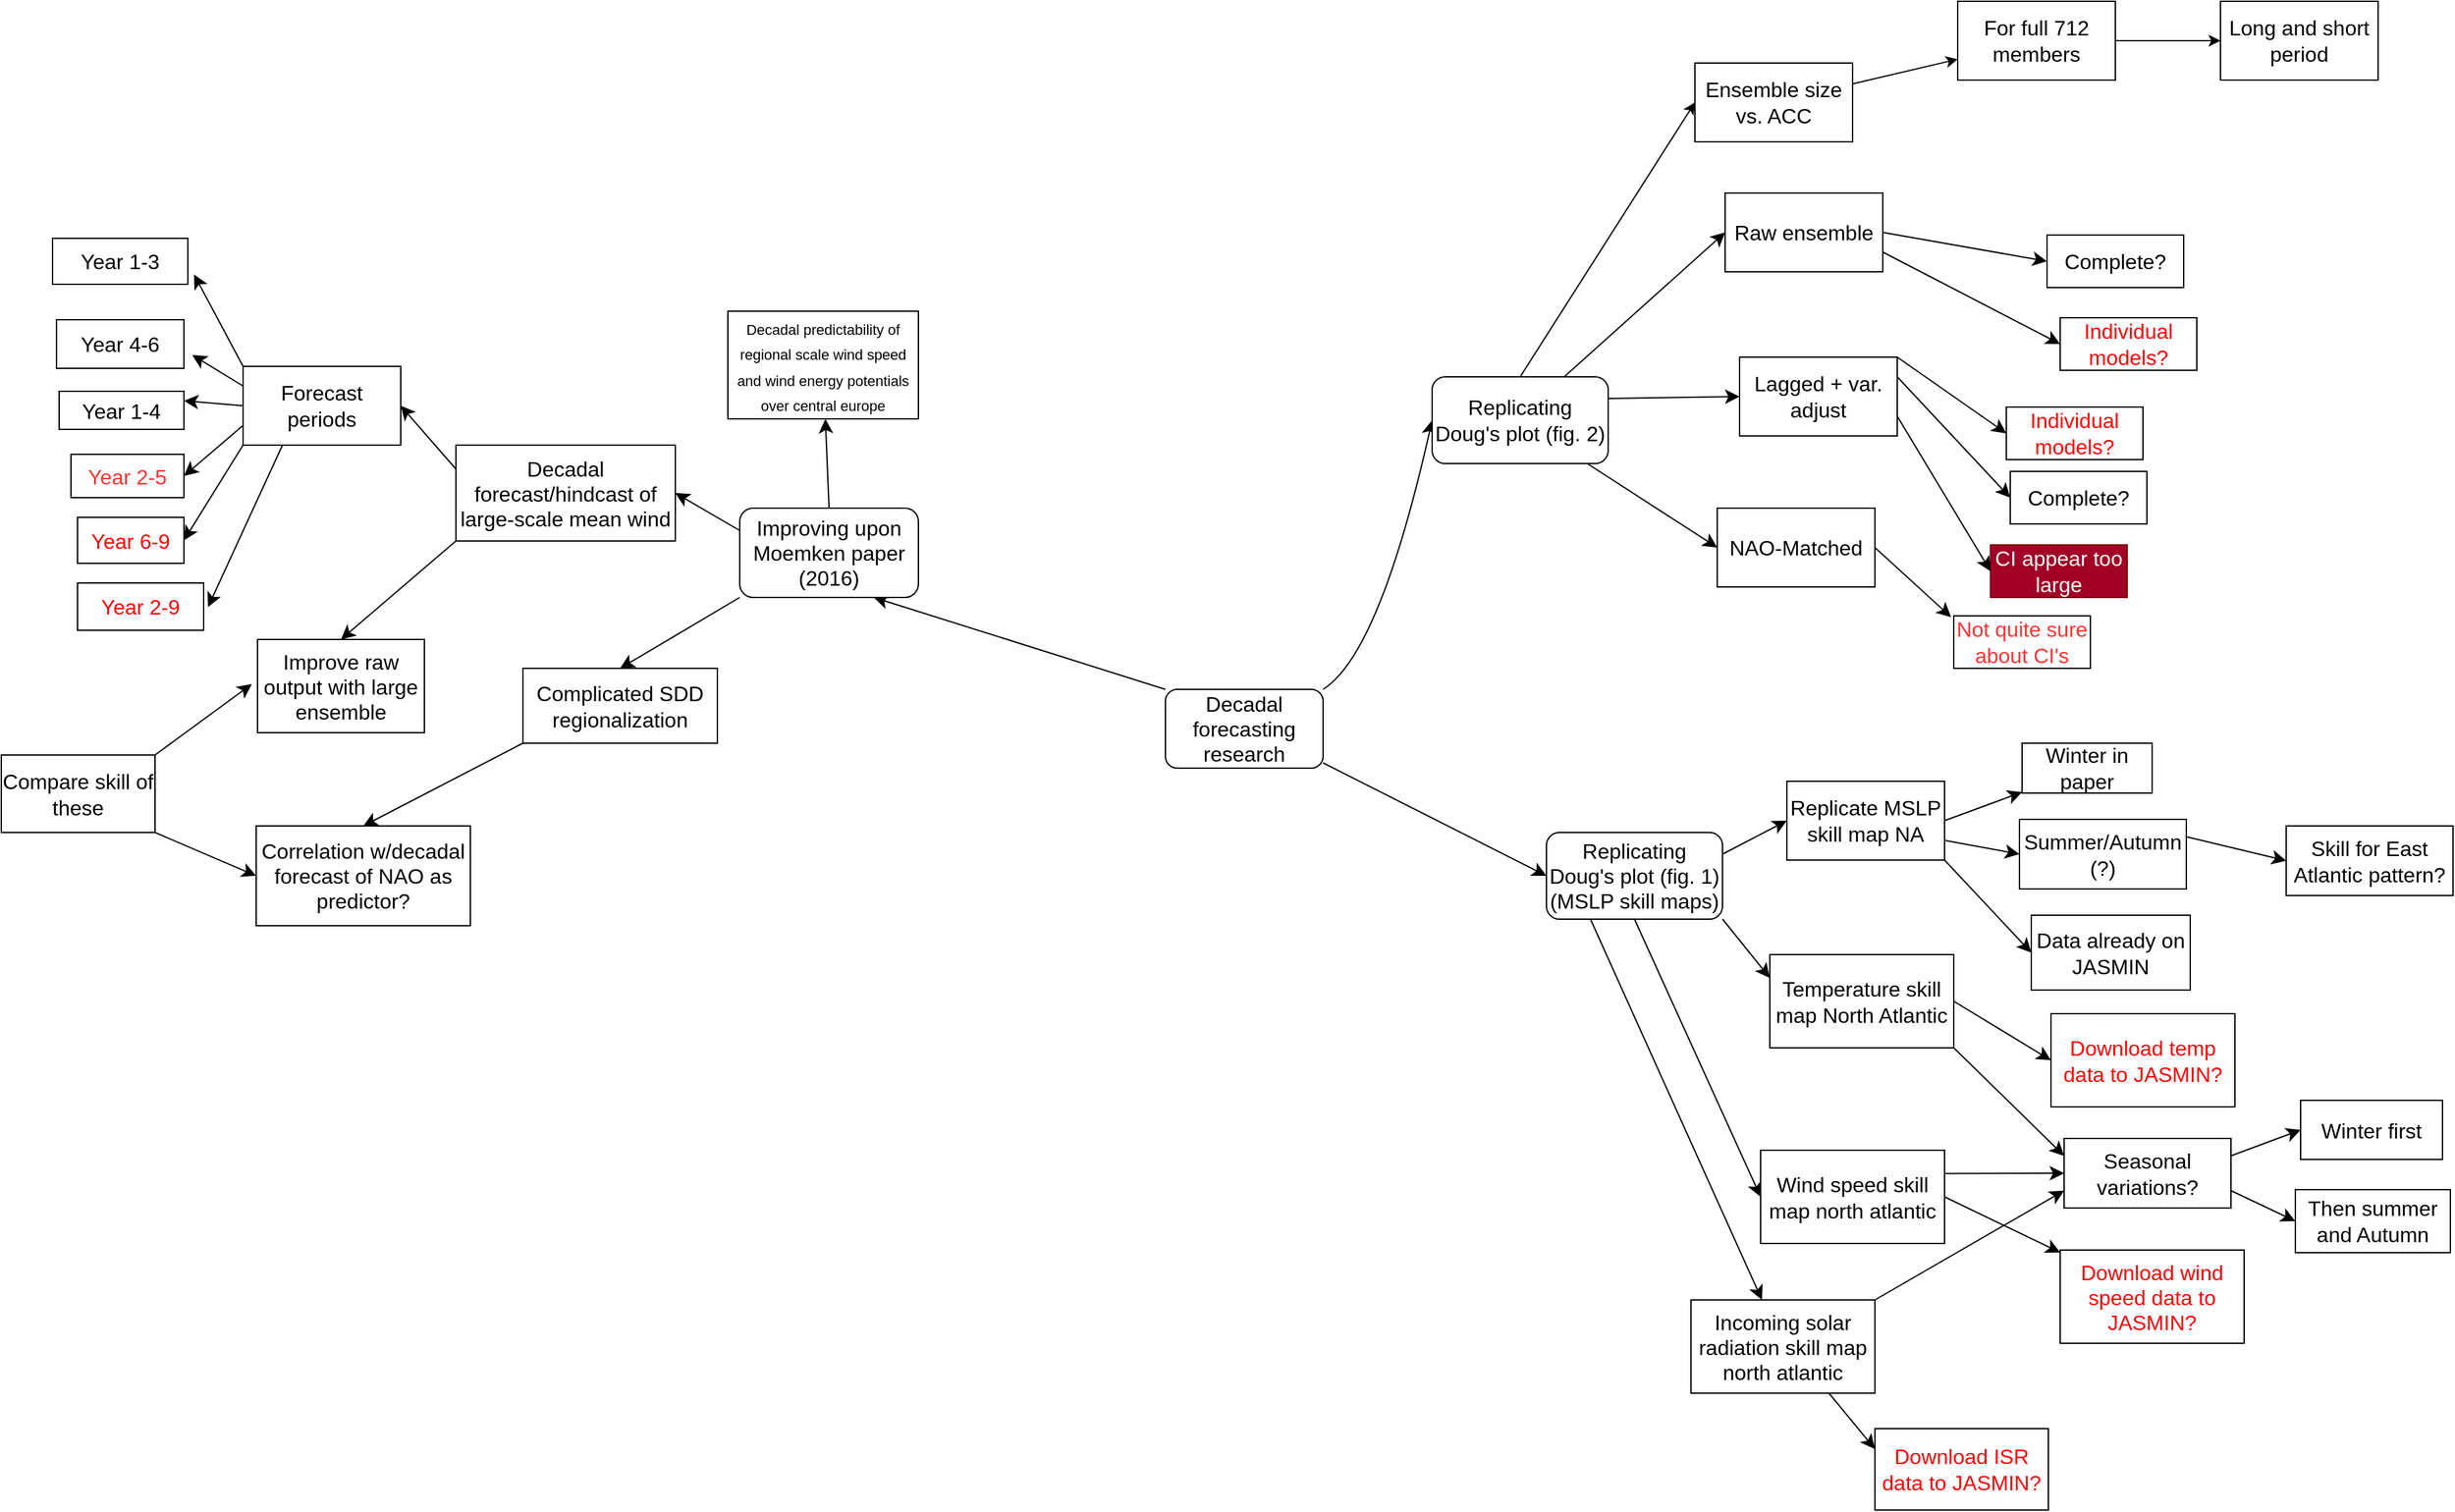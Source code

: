 <mxfile>
    <diagram name="Page-1" id="C7xBqoRl-2ZH1QGe7lWn">
        <mxGraphModel dx="1522" dy="1136" grid="0" gridSize="10" guides="1" tooltips="1" connect="1" arrows="1" fold="1" page="0" pageScale="1" pageWidth="827" pageHeight="1169" math="0" shadow="0">
            <root>
                <mxCell id="0"/>
                <mxCell id="1" parent="0"/>
                <mxCell id="MYsyzhye_xoifdE90jc8-39" style="edgeStyle=none;curved=1;rounded=0;orthogonalLoop=1;jettySize=auto;html=1;exitX=0;exitY=0;exitDx=0;exitDy=0;entryX=0.75;entryY=1;entryDx=0;entryDy=0;fontSize=12;startSize=8;endSize=8;" parent="1" source="MYsyzhye_xoifdE90jc8-1" target="MYsyzhye_xoifdE90jc8-38" edge="1">
                    <mxGeometry relative="1" as="geometry"/>
                </mxCell>
                <mxCell id="MYsyzhye_xoifdE90jc8-1" value="&lt;div&gt;Decadal forecasting research&lt;/div&gt;" style="rounded=1;whiteSpace=wrap;html=1;fontSize=16;" parent="1" vertex="1">
                    <mxGeometry x="131" y="168" width="120" height="60" as="geometry"/>
                </mxCell>
                <mxCell id="MYsyzhye_xoifdE90jc8-2" value="" style="endArrow=classic;html=1;rounded=0;fontSize=12;startSize=8;endSize=8;curved=1;exitX=1;exitY=0;exitDx=0;exitDy=0;entryX=0;entryY=0.5;entryDx=0;entryDy=0;" parent="1" source="MYsyzhye_xoifdE90jc8-1" target="MYsyzhye_xoifdE90jc8-3" edge="1">
                    <mxGeometry width="50" height="50" relative="1" as="geometry">
                        <mxPoint x="242" y="228" as="sourcePoint"/>
                        <mxPoint x="412" y="52" as="targetPoint"/>
                        <Array as="points">
                            <mxPoint x="294" y="141"/>
                        </Array>
                    </mxGeometry>
                </mxCell>
                <mxCell id="4" style="edgeStyle=none;html=1;exitX=0.5;exitY=0;exitDx=0;exitDy=0;entryX=0;entryY=0.5;entryDx=0;entryDy=0;fontSize=16;" parent="1" source="MYsyzhye_xoifdE90jc8-3" target="3" edge="1">
                    <mxGeometry relative="1" as="geometry"/>
                </mxCell>
                <mxCell id="MYsyzhye_xoifdE90jc8-3" value="Replicating Doug's plot (fig. 2)" style="rounded=1;whiteSpace=wrap;html=1;fontSize=16;" parent="1" vertex="1">
                    <mxGeometry x="334" y="-70" width="134" height="66" as="geometry"/>
                </mxCell>
                <mxCell id="MYsyzhye_xoifdE90jc8-33" style="edgeStyle=none;curved=1;rounded=0;orthogonalLoop=1;jettySize=auto;html=1;exitX=1;exitY=0.5;exitDx=0;exitDy=0;entryX=0;entryY=0.5;entryDx=0;entryDy=0;fontSize=12;startSize=8;endSize=8;" parent="1" source="MYsyzhye_xoifdE90jc8-4" target="MYsyzhye_xoifdE90jc8-8" edge="1">
                    <mxGeometry relative="1" as="geometry"/>
                </mxCell>
                <mxCell id="MYsyzhye_xoifdE90jc8-36" style="edgeStyle=none;curved=1;rounded=0;orthogonalLoop=1;jettySize=auto;html=1;exitX=1;exitY=0.75;exitDx=0;exitDy=0;entryX=0;entryY=0.5;entryDx=0;entryDy=0;fontSize=12;startSize=8;endSize=8;" parent="1" source="MYsyzhye_xoifdE90jc8-4" target="MYsyzhye_xoifdE90jc8-34" edge="1">
                    <mxGeometry relative="1" as="geometry"/>
                </mxCell>
                <mxCell id="MYsyzhye_xoifdE90jc8-4" value="Raw ensemble" style="rounded=0;whiteSpace=wrap;html=1;fontSize=16;" parent="1" vertex="1">
                    <mxGeometry x="557" y="-210" width="120" height="60" as="geometry"/>
                </mxCell>
                <mxCell id="MYsyzhye_xoifdE90jc8-37" style="edgeStyle=none;curved=1;rounded=0;orthogonalLoop=1;jettySize=auto;html=1;exitX=1;exitY=0;exitDx=0;exitDy=0;entryX=0;entryY=0.5;entryDx=0;entryDy=0;fontSize=12;startSize=8;endSize=8;" parent="1" source="MYsyzhye_xoifdE90jc8-5" target="MYsyzhye_xoifdE90jc8-35" edge="1">
                    <mxGeometry relative="1" as="geometry"/>
                </mxCell>
                <mxCell id="MYsyzhye_xoifdE90jc8-5" value="Lagged + var. adjust" style="rounded=0;whiteSpace=wrap;html=1;fontSize=16;" parent="1" vertex="1">
                    <mxGeometry x="568" y="-85" width="120" height="60" as="geometry"/>
                </mxCell>
                <mxCell id="MYsyzhye_xoifdE90jc8-6" value="" style="endArrow=classic;html=1;rounded=0;fontSize=12;startSize=8;endSize=8;curved=1;entryX=0;entryY=0.5;entryDx=0;entryDy=0;exitX=0.75;exitY=0;exitDx=0;exitDy=0;" parent="1" source="MYsyzhye_xoifdE90jc8-3" target="MYsyzhye_xoifdE90jc8-4" edge="1">
                    <mxGeometry width="50" height="50" relative="1" as="geometry">
                        <mxPoint x="540" y="10" as="sourcePoint"/>
                        <mxPoint x="590" y="-40" as="targetPoint"/>
                    </mxGeometry>
                </mxCell>
                <mxCell id="MYsyzhye_xoifdE90jc8-7" value="" style="endArrow=classic;html=1;rounded=0;fontSize=12;startSize=8;endSize=8;curved=1;entryX=0;entryY=0.5;entryDx=0;entryDy=0;exitX=1;exitY=0.25;exitDx=0;exitDy=0;" parent="1" source="MYsyzhye_xoifdE90jc8-3" target="MYsyzhye_xoifdE90jc8-5" edge="1">
                    <mxGeometry width="50" height="50" relative="1" as="geometry">
                        <mxPoint x="550" y="20" as="sourcePoint"/>
                        <mxPoint x="606" y="-42" as="targetPoint"/>
                    </mxGeometry>
                </mxCell>
                <mxCell id="MYsyzhye_xoifdE90jc8-8" value="Complete?" style="rounded=0;whiteSpace=wrap;html=1;fontSize=16;" parent="1" vertex="1">
                    <mxGeometry x="802" y="-178" width="104" height="40" as="geometry"/>
                </mxCell>
                <mxCell id="MYsyzhye_xoifdE90jc8-9" value="CI appear too large" style="rounded=0;whiteSpace=wrap;html=1;fontSize=16;fillColor=#a20025;fontColor=#ffffff;strokeColor=#6F0000;" parent="1" vertex="1">
                    <mxGeometry x="759" y="58" width="104" height="40" as="geometry"/>
                </mxCell>
                <mxCell id="MYsyzhye_xoifdE90jc8-10" value="Complete?" style="rounded=0;whiteSpace=wrap;html=1;fontSize=16;" parent="1" vertex="1">
                    <mxGeometry x="774" y="2" width="104" height="40" as="geometry"/>
                </mxCell>
                <mxCell id="MYsyzhye_xoifdE90jc8-11" value="" style="endArrow=classic;html=1;rounded=0;fontSize=12;startSize=8;endSize=8;curved=1;entryX=0;entryY=0.5;entryDx=0;entryDy=0;exitX=1;exitY=0.25;exitDx=0;exitDy=0;" parent="1" source="MYsyzhye_xoifdE90jc8-5" target="MYsyzhye_xoifdE90jc8-10" edge="1">
                    <mxGeometry width="50" height="50" relative="1" as="geometry">
                        <mxPoint x="728" y="47" as="sourcePoint"/>
                        <mxPoint x="776" y="53" as="targetPoint"/>
                    </mxGeometry>
                </mxCell>
                <mxCell id="MYsyzhye_xoifdE90jc8-12" value="" style="endArrow=classic;html=1;rounded=0;fontSize=12;startSize=8;endSize=8;curved=1;entryX=0;entryY=0.5;entryDx=0;entryDy=0;exitX=1;exitY=0.75;exitDx=0;exitDy=0;" parent="1" source="MYsyzhye_xoifdE90jc8-5" target="MYsyzhye_xoifdE90jc8-9" edge="1">
                    <mxGeometry width="50" height="50" relative="1" as="geometry">
                        <mxPoint x="725" y="34" as="sourcePoint"/>
                        <mxPoint x="784" y="32" as="targetPoint"/>
                    </mxGeometry>
                </mxCell>
                <mxCell id="MYsyzhye_xoifdE90jc8-15" value="&lt;div&gt;NAO-Matched&lt;/div&gt;" style="rounded=0;whiteSpace=wrap;html=1;fontSize=16;" parent="1" vertex="1">
                    <mxGeometry x="551" y="30" width="120" height="60" as="geometry"/>
                </mxCell>
                <mxCell id="MYsyzhye_xoifdE90jc8-16" value="" style="endArrow=classic;html=1;rounded=0;fontSize=12;startSize=8;endSize=8;curved=1;entryX=0;entryY=0.5;entryDx=0;entryDy=0;" parent="1" source="MYsyzhye_xoifdE90jc8-3" target="MYsyzhye_xoifdE90jc8-15" edge="1">
                    <mxGeometry width="50" height="50" relative="1" as="geometry">
                        <mxPoint x="550" y="78" as="sourcePoint"/>
                        <mxPoint x="614" y="50" as="targetPoint"/>
                        <Array as="points"/>
                    </mxGeometry>
                </mxCell>
                <mxCell id="MYsyzhye_xoifdE90jc8-17" value="&lt;font color=&quot;#ff3333&quot;&gt;Not quite sure about CI's&lt;/font&gt;" style="rounded=0;whiteSpace=wrap;html=1;fontSize=16;" parent="1" vertex="1">
                    <mxGeometry x="731" y="112" width="104" height="40" as="geometry"/>
                </mxCell>
                <mxCell id="MYsyzhye_xoifdE90jc8-18" value="" style="endArrow=classic;html=1;rounded=0;fontSize=12;startSize=8;endSize=8;curved=1;exitX=1;exitY=0.5;exitDx=0;exitDy=0;" parent="1" source="MYsyzhye_xoifdE90jc8-15" edge="1">
                    <mxGeometry width="50" height="50" relative="1" as="geometry">
                        <mxPoint x="725" y="120" as="sourcePoint"/>
                        <mxPoint x="729" y="113" as="targetPoint"/>
                    </mxGeometry>
                </mxCell>
                <mxCell id="MYsyzhye_xoifdE90jc8-26" style="edgeStyle=none;curved=1;rounded=0;orthogonalLoop=1;jettySize=auto;html=1;exitX=1;exitY=0.25;exitDx=0;exitDy=0;entryX=0;entryY=0.5;entryDx=0;entryDy=0;fontSize=12;startSize=8;endSize=8;" parent="1" source="MYsyzhye_xoifdE90jc8-19" target="MYsyzhye_xoifdE90jc8-22" edge="1">
                    <mxGeometry relative="1" as="geometry"/>
                </mxCell>
                <mxCell id="MYsyzhye_xoifdE90jc8-70" style="edgeStyle=none;curved=1;rounded=0;orthogonalLoop=1;jettySize=auto;html=1;exitX=1;exitY=1;exitDx=0;exitDy=0;entryX=0;entryY=0.25;entryDx=0;entryDy=0;fontSize=12;startSize=8;endSize=8;" parent="1" source="MYsyzhye_xoifdE90jc8-19" target="MYsyzhye_xoifdE90jc8-68" edge="1">
                    <mxGeometry relative="1" as="geometry"/>
                </mxCell>
                <mxCell id="MYsyzhye_xoifdE90jc8-71" style="edgeStyle=none;curved=1;rounded=0;orthogonalLoop=1;jettySize=auto;html=1;exitX=0.5;exitY=1;exitDx=0;exitDy=0;entryX=0;entryY=0.5;entryDx=0;entryDy=0;fontSize=12;startSize=8;endSize=8;" parent="1" source="MYsyzhye_xoifdE90jc8-19" target="MYsyzhye_xoifdE90jc8-69" edge="1">
                    <mxGeometry relative="1" as="geometry"/>
                </mxCell>
                <mxCell id="MYsyzhye_xoifdE90jc8-87" style="edgeStyle=none;curved=1;rounded=0;orthogonalLoop=1;jettySize=auto;html=1;exitX=0.25;exitY=1;exitDx=0;exitDy=0;fontSize=12;startSize=8;endSize=8;" parent="1" source="MYsyzhye_xoifdE90jc8-19" target="MYsyzhye_xoifdE90jc8-86" edge="1">
                    <mxGeometry relative="1" as="geometry"/>
                </mxCell>
                <mxCell id="MYsyzhye_xoifdE90jc8-19" value="&lt;div&gt;Replicating Doug's plot (fig. 1)&lt;/div&gt;&lt;div&gt;(MSLP skill maps)&lt;br&gt;&lt;/div&gt;" style="rounded=1;whiteSpace=wrap;html=1;fontSize=16;" parent="1" vertex="1">
                    <mxGeometry x="421" y="277" width="134" height="66" as="geometry"/>
                </mxCell>
                <mxCell id="MYsyzhye_xoifdE90jc8-20" value="" style="endArrow=classic;html=1;rounded=0;fontSize=12;startSize=8;endSize=8;curved=1;exitX=1;exitY=0;exitDx=0;exitDy=0;entryX=0;entryY=0.5;entryDx=0;entryDy=0;" parent="1" target="MYsyzhye_xoifdE90jc8-19" edge="1">
                    <mxGeometry width="50" height="50" relative="1" as="geometry">
                        <mxPoint x="251" y="224" as="sourcePoint"/>
                        <mxPoint x="412" y="108" as="targetPoint"/>
                        <Array as="points"/>
                    </mxGeometry>
                </mxCell>
                <mxCell id="MYsyzhye_xoifdE90jc8-25" style="edgeStyle=none;curved=1;rounded=0;orthogonalLoop=1;jettySize=auto;html=1;exitX=1;exitY=0.5;exitDx=0;exitDy=0;fontSize=12;startSize=8;endSize=8;" parent="1" source="MYsyzhye_xoifdE90jc8-22" target="MYsyzhye_xoifdE90jc8-23" edge="1">
                    <mxGeometry relative="1" as="geometry"/>
                </mxCell>
                <mxCell id="MYsyzhye_xoifdE90jc8-28" style="edgeStyle=none;curved=1;rounded=0;orthogonalLoop=1;jettySize=auto;html=1;exitX=1;exitY=0.75;exitDx=0;exitDy=0;entryX=0;entryY=0.5;entryDx=0;entryDy=0;fontSize=12;startSize=8;endSize=8;" parent="1" source="MYsyzhye_xoifdE90jc8-22" target="MYsyzhye_xoifdE90jc8-27" edge="1">
                    <mxGeometry relative="1" as="geometry"/>
                </mxCell>
                <mxCell id="MYsyzhye_xoifdE90jc8-32" style="edgeStyle=none;curved=1;rounded=0;orthogonalLoop=1;jettySize=auto;html=1;exitX=1;exitY=1;exitDx=0;exitDy=0;entryX=0;entryY=0.5;entryDx=0;entryDy=0;fontSize=12;startSize=8;endSize=8;" parent="1" source="MYsyzhye_xoifdE90jc8-22" target="MYsyzhye_xoifdE90jc8-31" edge="1">
                    <mxGeometry relative="1" as="geometry"/>
                </mxCell>
                <mxCell id="MYsyzhye_xoifdE90jc8-22" value="Replicate MSLP skill map NA" style="rounded=0;whiteSpace=wrap;html=1;fontSize=16;" parent="1" vertex="1">
                    <mxGeometry x="604" y="238" width="120" height="60" as="geometry"/>
                </mxCell>
                <mxCell id="MYsyzhye_xoifdE90jc8-23" value="&lt;div&gt;Winter in paper&lt;/div&gt;" style="rounded=0;whiteSpace=wrap;html=1;fontSize=16;" parent="1" vertex="1">
                    <mxGeometry x="783" y="209" width="99" height="38" as="geometry"/>
                </mxCell>
                <mxCell id="MYsyzhye_xoifdE90jc8-30" style="edgeStyle=none;curved=1;rounded=0;orthogonalLoop=1;jettySize=auto;html=1;exitX=1;exitY=0.25;exitDx=0;exitDy=0;entryX=0;entryY=0.5;entryDx=0;entryDy=0;fontSize=12;startSize=8;endSize=8;" parent="1" source="MYsyzhye_xoifdE90jc8-27" target="MYsyzhye_xoifdE90jc8-29" edge="1">
                    <mxGeometry relative="1" as="geometry"/>
                </mxCell>
                <mxCell id="MYsyzhye_xoifdE90jc8-27" value="Summer/Autumn (?)" style="rounded=0;whiteSpace=wrap;html=1;fontSize=16;" parent="1" vertex="1">
                    <mxGeometry x="781" y="267" width="127" height="53" as="geometry"/>
                </mxCell>
                <mxCell id="MYsyzhye_xoifdE90jc8-29" value="Skill for East Atlantic pattern?" style="rounded=0;whiteSpace=wrap;html=1;fontSize=16;" parent="1" vertex="1">
                    <mxGeometry x="984" y="272" width="127" height="53" as="geometry"/>
                </mxCell>
                <mxCell id="MYsyzhye_xoifdE90jc8-31" value="Data already on JASMIN" style="rounded=0;whiteSpace=wrap;html=1;fontSize=16;" parent="1" vertex="1">
                    <mxGeometry x="790" y="340" width="121" height="57" as="geometry"/>
                </mxCell>
                <mxCell id="MYsyzhye_xoifdE90jc8-34" value="&lt;font color=&quot;#ff0000&quot;&gt;Individual models?&lt;/font&gt;" style="rounded=0;whiteSpace=wrap;html=1;fontSize=16;" parent="1" vertex="1">
                    <mxGeometry x="812" y="-115" width="104" height="40" as="geometry"/>
                </mxCell>
                <mxCell id="MYsyzhye_xoifdE90jc8-35" value="&lt;font color=&quot;#ff0000&quot;&gt;Individual models?&lt;/font&gt;" style="rounded=0;whiteSpace=wrap;html=1;fontSize=16;" parent="1" vertex="1">
                    <mxGeometry x="771" y="-47" width="104" height="40" as="geometry"/>
                </mxCell>
                <mxCell id="MYsyzhye_xoifdE90jc8-41" style="edgeStyle=none;curved=1;rounded=0;orthogonalLoop=1;jettySize=auto;html=1;exitX=0.5;exitY=0;exitDx=0;exitDy=0;fontSize=12;startSize=8;endSize=8;" parent="1" source="MYsyzhye_xoifdE90jc8-38" target="MYsyzhye_xoifdE90jc8-40" edge="1">
                    <mxGeometry relative="1" as="geometry"/>
                </mxCell>
                <mxCell id="MYsyzhye_xoifdE90jc8-43" style="edgeStyle=none;curved=1;rounded=0;orthogonalLoop=1;jettySize=auto;html=1;exitX=0;exitY=0.25;exitDx=0;exitDy=0;entryX=1;entryY=0.5;entryDx=0;entryDy=0;fontSize=12;startSize=8;endSize=8;" parent="1" source="MYsyzhye_xoifdE90jc8-38" target="MYsyzhye_xoifdE90jc8-42" edge="1">
                    <mxGeometry relative="1" as="geometry"/>
                </mxCell>
                <mxCell id="MYsyzhye_xoifdE90jc8-62" style="edgeStyle=none;curved=1;rounded=0;orthogonalLoop=1;jettySize=auto;html=1;exitX=0;exitY=1;exitDx=0;exitDy=0;entryX=0.5;entryY=0;entryDx=0;entryDy=0;fontSize=12;startSize=8;endSize=8;" parent="1" source="MYsyzhye_xoifdE90jc8-38" target="MYsyzhye_xoifdE90jc8-61" edge="1">
                    <mxGeometry relative="1" as="geometry"/>
                </mxCell>
                <mxCell id="MYsyzhye_xoifdE90jc8-38" value="Improving upon Moemken paper (2016)" style="rounded=1;whiteSpace=wrap;html=1;fontSize=16;" parent="1" vertex="1">
                    <mxGeometry x="-193" y="30" width="136" height="68" as="geometry"/>
                </mxCell>
                <mxCell id="MYsyzhye_xoifdE90jc8-40" value="&lt;font style=&quot;font-size: 11px;&quot;&gt;Decadal predictability of regional scale wind speed and wind energy potentials over central europe&lt;br&gt;&lt;/font&gt;" style="rounded=0;whiteSpace=wrap;html=1;fontSize=16;" parent="1" vertex="1">
                    <mxGeometry x="-202" y="-120" width="145" height="82" as="geometry"/>
                </mxCell>
                <mxCell id="MYsyzhye_xoifdE90jc8-45" style="edgeStyle=none;curved=1;rounded=0;orthogonalLoop=1;jettySize=auto;html=1;exitX=0;exitY=0.25;exitDx=0;exitDy=0;entryX=1;entryY=0.5;entryDx=0;entryDy=0;fontSize=12;startSize=8;endSize=8;" parent="1" source="MYsyzhye_xoifdE90jc8-42" target="MYsyzhye_xoifdE90jc8-44" edge="1">
                    <mxGeometry relative="1" as="geometry"/>
                </mxCell>
                <mxCell id="MYsyzhye_xoifdE90jc8-60" style="edgeStyle=none;curved=1;rounded=0;orthogonalLoop=1;jettySize=auto;html=1;exitX=0;exitY=1;exitDx=0;exitDy=0;entryX=0.5;entryY=0;entryDx=0;entryDy=0;fontSize=12;startSize=8;endSize=8;" parent="1" source="MYsyzhye_xoifdE90jc8-42" target="MYsyzhye_xoifdE90jc8-59" edge="1">
                    <mxGeometry relative="1" as="geometry"/>
                </mxCell>
                <mxCell id="MYsyzhye_xoifdE90jc8-42" value="Decadal forecast/hindcast of large-scale mean wind" style="rounded=0;whiteSpace=wrap;html=1;fontSize=16;" parent="1" vertex="1">
                    <mxGeometry x="-409" y="-18" width="167" height="73" as="geometry"/>
                </mxCell>
                <mxCell id="MYsyzhye_xoifdE90jc8-53" style="edgeStyle=none;curved=1;rounded=0;orthogonalLoop=1;jettySize=auto;html=1;exitX=0;exitY=0;exitDx=0;exitDy=0;fontSize=12;startSize=8;endSize=8;" parent="1" source="MYsyzhye_xoifdE90jc8-44" edge="1">
                    <mxGeometry relative="1" as="geometry">
                        <mxPoint x="-608.333" y="-148" as="targetPoint"/>
                    </mxGeometry>
                </mxCell>
                <mxCell id="MYsyzhye_xoifdE90jc8-54" style="edgeStyle=none;curved=1;rounded=0;orthogonalLoop=1;jettySize=auto;html=1;exitX=0;exitY=0.25;exitDx=0;exitDy=0;fontSize=12;startSize=8;endSize=8;" parent="1" source="MYsyzhye_xoifdE90jc8-44" edge="1">
                    <mxGeometry relative="1" as="geometry">
                        <mxPoint x="-609.667" y="-86.667" as="targetPoint"/>
                    </mxGeometry>
                </mxCell>
                <mxCell id="MYsyzhye_xoifdE90jc8-55" style="edgeStyle=none;curved=1;rounded=0;orthogonalLoop=1;jettySize=auto;html=1;exitX=0;exitY=0.5;exitDx=0;exitDy=0;entryX=1;entryY=0.25;entryDx=0;entryDy=0;fontSize=12;startSize=8;endSize=8;" parent="1" source="MYsyzhye_xoifdE90jc8-44" target="MYsyzhye_xoifdE90jc8-48" edge="1">
                    <mxGeometry relative="1" as="geometry"/>
                </mxCell>
                <mxCell id="MYsyzhye_xoifdE90jc8-56" style="edgeStyle=none;curved=1;rounded=0;orthogonalLoop=1;jettySize=auto;html=1;exitX=0;exitY=0.75;exitDx=0;exitDy=0;entryX=1;entryY=0.5;entryDx=0;entryDy=0;fontSize=12;startSize=8;endSize=8;" parent="1" source="MYsyzhye_xoifdE90jc8-44" target="MYsyzhye_xoifdE90jc8-49" edge="1">
                    <mxGeometry relative="1" as="geometry"/>
                </mxCell>
                <mxCell id="MYsyzhye_xoifdE90jc8-57" style="edgeStyle=none;curved=1;rounded=0;orthogonalLoop=1;jettySize=auto;html=1;exitX=0;exitY=1;exitDx=0;exitDy=0;entryX=1;entryY=0.5;entryDx=0;entryDy=0;fontSize=12;startSize=8;endSize=8;" parent="1" source="MYsyzhye_xoifdE90jc8-44" target="MYsyzhye_xoifdE90jc8-50" edge="1">
                    <mxGeometry relative="1" as="geometry"/>
                </mxCell>
                <mxCell id="MYsyzhye_xoifdE90jc8-58" style="edgeStyle=none;curved=1;rounded=0;orthogonalLoop=1;jettySize=auto;html=1;exitX=0.25;exitY=1;exitDx=0;exitDy=0;fontSize=12;startSize=8;endSize=8;" parent="1" source="MYsyzhye_xoifdE90jc8-44" edge="1">
                    <mxGeometry relative="1" as="geometry">
                        <mxPoint x="-597.667" y="105.333" as="targetPoint"/>
                    </mxGeometry>
                </mxCell>
                <mxCell id="MYsyzhye_xoifdE90jc8-44" value="&lt;div&gt;Forecast periods&lt;/div&gt;" style="rounded=0;whiteSpace=wrap;html=1;fontSize=16;" parent="1" vertex="1">
                    <mxGeometry x="-571" y="-78" width="120" height="60" as="geometry"/>
                </mxCell>
                <mxCell id="MYsyzhye_xoifdE90jc8-46" value="Year 1-3" style="rounded=0;whiteSpace=wrap;html=1;fontSize=16;" parent="1" vertex="1">
                    <mxGeometry x="-716" y="-175.5" width="103" height="35" as="geometry"/>
                </mxCell>
                <mxCell id="MYsyzhye_xoifdE90jc8-47" value="&lt;div&gt;Year 4-6&lt;/div&gt;" style="rounded=0;whiteSpace=wrap;html=1;fontSize=16;" parent="1" vertex="1">
                    <mxGeometry x="-713" y="-113.5" width="97" height="37" as="geometry"/>
                </mxCell>
                <mxCell id="MYsyzhye_xoifdE90jc8-48" value="&lt;div&gt;Year 1-4&lt;br&gt;&lt;/div&gt;" style="rounded=0;whiteSpace=wrap;html=1;fontSize=16;" parent="1" vertex="1">
                    <mxGeometry x="-711" y="-59" width="95" height="29" as="geometry"/>
                </mxCell>
                <mxCell id="MYsyzhye_xoifdE90jc8-49" value="&lt;font color=&quot;#ff3333&quot;&gt;Year 2-5&lt;/font&gt;" style="rounded=0;whiteSpace=wrap;html=1;fontSize=16;" parent="1" vertex="1">
                    <mxGeometry x="-702" y="-11" width="86" height="33" as="geometry"/>
                </mxCell>
                <mxCell id="MYsyzhye_xoifdE90jc8-50" value="&lt;font color=&quot;#ff0000&quot;&gt;Year 6-9&lt;/font&gt;" style="rounded=0;whiteSpace=wrap;html=1;fontSize=16;" parent="1" vertex="1">
                    <mxGeometry x="-697" y="37" width="81" height="35" as="geometry"/>
                </mxCell>
                <mxCell id="MYsyzhye_xoifdE90jc8-51" value="&lt;font color=&quot;#ff0000&quot;&gt;Year 2-9&lt;/font&gt;" style="rounded=0;whiteSpace=wrap;html=1;fontSize=16;" parent="1" vertex="1">
                    <mxGeometry x="-697" y="87" width="96" height="36" as="geometry"/>
                </mxCell>
                <mxCell id="MYsyzhye_xoifdE90jc8-59" value="&lt;div&gt;Improve raw output with large ensemble&lt;/div&gt;" style="rounded=0;whiteSpace=wrap;html=1;fontSize=16;" parent="1" vertex="1">
                    <mxGeometry x="-560" y="130" width="127" height="71" as="geometry"/>
                </mxCell>
                <mxCell id="MYsyzhye_xoifdE90jc8-64" style="edgeStyle=none;curved=1;rounded=0;orthogonalLoop=1;jettySize=auto;html=1;exitX=0;exitY=1;exitDx=0;exitDy=0;entryX=0.5;entryY=0;entryDx=0;entryDy=0;fontSize=12;startSize=8;endSize=8;" parent="1" source="MYsyzhye_xoifdE90jc8-61" target="MYsyzhye_xoifdE90jc8-63" edge="1">
                    <mxGeometry relative="1" as="geometry"/>
                </mxCell>
                <mxCell id="MYsyzhye_xoifdE90jc8-61" value="&lt;div&gt;Complicated SDD regionalization&lt;/div&gt;" style="rounded=0;whiteSpace=wrap;html=1;fontSize=16;" parent="1" vertex="1">
                    <mxGeometry x="-358" y="152" width="148" height="57" as="geometry"/>
                </mxCell>
                <mxCell id="MYsyzhye_xoifdE90jc8-63" value="Correlation w/decadal forecast of NAO as predictor?" style="rounded=0;whiteSpace=wrap;html=1;fontSize=16;" parent="1" vertex="1">
                    <mxGeometry x="-561" y="272" width="163" height="76" as="geometry"/>
                </mxCell>
                <mxCell id="MYsyzhye_xoifdE90jc8-66" style="edgeStyle=none;curved=1;rounded=0;orthogonalLoop=1;jettySize=auto;html=1;exitX=1;exitY=0;exitDx=0;exitDy=0;fontSize=12;startSize=8;endSize=8;" parent="1" source="MYsyzhye_xoifdE90jc8-65" edge="1">
                    <mxGeometry relative="1" as="geometry">
                        <mxPoint x="-564.333" y="164" as="targetPoint"/>
                    </mxGeometry>
                </mxCell>
                <mxCell id="MYsyzhye_xoifdE90jc8-67" style="edgeStyle=none;curved=1;rounded=0;orthogonalLoop=1;jettySize=auto;html=1;exitX=1;exitY=1;exitDx=0;exitDy=0;entryX=0;entryY=0.5;entryDx=0;entryDy=0;fontSize=12;startSize=8;endSize=8;" parent="1" source="MYsyzhye_xoifdE90jc8-65" target="MYsyzhye_xoifdE90jc8-63" edge="1">
                    <mxGeometry relative="1" as="geometry"/>
                </mxCell>
                <mxCell id="MYsyzhye_xoifdE90jc8-65" value="Compare skill of these" style="rounded=0;whiteSpace=wrap;html=1;fontSize=16;" parent="1" vertex="1">
                    <mxGeometry x="-755" y="218" width="117" height="59" as="geometry"/>
                </mxCell>
                <mxCell id="MYsyzhye_xoifdE90jc8-74" style="edgeStyle=none;curved=1;rounded=0;orthogonalLoop=1;jettySize=auto;html=1;exitX=1;exitY=0.5;exitDx=0;exitDy=0;entryX=0;entryY=0.5;entryDx=0;entryDy=0;fontSize=12;startSize=8;endSize=8;" parent="1" source="MYsyzhye_xoifdE90jc8-68" target="MYsyzhye_xoifdE90jc8-72" edge="1">
                    <mxGeometry relative="1" as="geometry"/>
                </mxCell>
                <mxCell id="MYsyzhye_xoifdE90jc8-80" style="edgeStyle=none;curved=1;rounded=0;orthogonalLoop=1;jettySize=auto;html=1;exitX=1;exitY=1;exitDx=0;exitDy=0;entryX=0;entryY=0.25;entryDx=0;entryDy=0;fontSize=12;startSize=8;endSize=8;" parent="1" source="MYsyzhye_xoifdE90jc8-68" target="MYsyzhye_xoifdE90jc8-77" edge="1">
                    <mxGeometry relative="1" as="geometry"/>
                </mxCell>
                <mxCell id="MYsyzhye_xoifdE90jc8-68" value="&lt;div&gt;Temperature skill map North Atlantic&lt;/div&gt;" style="rounded=0;whiteSpace=wrap;html=1;fontSize=16;" parent="1" vertex="1">
                    <mxGeometry x="591" y="370" width="140" height="71" as="geometry"/>
                </mxCell>
                <mxCell id="MYsyzhye_xoifdE90jc8-76" style="edgeStyle=none;curved=1;rounded=0;orthogonalLoop=1;jettySize=auto;html=1;exitX=1;exitY=0.5;exitDx=0;exitDy=0;fontSize=12;startSize=8;endSize=8;" parent="1" source="MYsyzhye_xoifdE90jc8-69" target="MYsyzhye_xoifdE90jc8-73" edge="1">
                    <mxGeometry relative="1" as="geometry"/>
                </mxCell>
                <mxCell id="MYsyzhye_xoifdE90jc8-81" style="edgeStyle=none;curved=1;rounded=0;orthogonalLoop=1;jettySize=auto;html=1;exitX=1;exitY=0.25;exitDx=0;exitDy=0;entryX=0;entryY=0.5;entryDx=0;entryDy=0;fontSize=12;startSize=8;endSize=8;" parent="1" source="MYsyzhye_xoifdE90jc8-69" target="MYsyzhye_xoifdE90jc8-77" edge="1">
                    <mxGeometry relative="1" as="geometry"/>
                </mxCell>
                <mxCell id="MYsyzhye_xoifdE90jc8-69" value="Wind speed skill map north atlantic" style="rounded=0;whiteSpace=wrap;html=1;fontSize=16;" parent="1" vertex="1">
                    <mxGeometry x="584" y="519" width="140" height="71" as="geometry"/>
                </mxCell>
                <mxCell id="MYsyzhye_xoifdE90jc8-72" value="&lt;font color=&quot;#ff0000&quot;&gt;Download temp data to JASMIN?&lt;br&gt;&lt;/font&gt;" style="rounded=0;whiteSpace=wrap;html=1;fontSize=16;" parent="1" vertex="1">
                    <mxGeometry x="805" y="415" width="140" height="71" as="geometry"/>
                </mxCell>
                <mxCell id="MYsyzhye_xoifdE90jc8-73" value="&lt;div&gt;&lt;font color=&quot;#ff0000&quot;&gt;Download wind speed data to JASMIN?&lt;/font&gt;&lt;/div&gt;" style="rounded=0;whiteSpace=wrap;html=1;fontSize=16;" parent="1" vertex="1">
                    <mxGeometry x="812" y="595" width="140" height="71" as="geometry"/>
                </mxCell>
                <mxCell id="MYsyzhye_xoifdE90jc8-84" style="edgeStyle=none;curved=1;rounded=0;orthogonalLoop=1;jettySize=auto;html=1;exitX=1;exitY=0.25;exitDx=0;exitDy=0;entryX=0;entryY=0.5;entryDx=0;entryDy=0;fontSize=12;startSize=8;endSize=8;" parent="1" source="MYsyzhye_xoifdE90jc8-77" target="MYsyzhye_xoifdE90jc8-82" edge="1">
                    <mxGeometry relative="1" as="geometry"/>
                </mxCell>
                <mxCell id="MYsyzhye_xoifdE90jc8-85" style="edgeStyle=none;curved=1;rounded=0;orthogonalLoop=1;jettySize=auto;html=1;exitX=1;exitY=0.75;exitDx=0;exitDy=0;entryX=0;entryY=0.5;entryDx=0;entryDy=0;fontSize=12;startSize=8;endSize=8;" parent="1" source="MYsyzhye_xoifdE90jc8-77" target="MYsyzhye_xoifdE90jc8-83" edge="1">
                    <mxGeometry relative="1" as="geometry"/>
                </mxCell>
                <mxCell id="MYsyzhye_xoifdE90jc8-77" value="Seasonal variations?" style="rounded=0;whiteSpace=wrap;html=1;fontSize=16;" parent="1" vertex="1">
                    <mxGeometry x="815" y="510" width="127" height="53" as="geometry"/>
                </mxCell>
                <mxCell id="MYsyzhye_xoifdE90jc8-82" value="&lt;div&gt;Winter first&lt;/div&gt;" style="rounded=0;whiteSpace=wrap;html=1;fontSize=16;" parent="1" vertex="1">
                    <mxGeometry x="995" y="481" width="108" height="45" as="geometry"/>
                </mxCell>
                <mxCell id="MYsyzhye_xoifdE90jc8-83" value="&lt;div&gt;Then summer and Autumn&lt;/div&gt;" style="rounded=0;whiteSpace=wrap;html=1;fontSize=16;" parent="1" vertex="1">
                    <mxGeometry x="991" y="549" width="118" height="48" as="geometry"/>
                </mxCell>
                <mxCell id="MYsyzhye_xoifdE90jc8-89" style="edgeStyle=none;curved=1;rounded=0;orthogonalLoop=1;jettySize=auto;html=1;exitX=0.75;exitY=1;exitDx=0;exitDy=0;entryX=0;entryY=0.25;entryDx=0;entryDy=0;fontSize=12;startSize=8;endSize=8;" parent="1" source="MYsyzhye_xoifdE90jc8-86" target="MYsyzhye_xoifdE90jc8-88" edge="1">
                    <mxGeometry relative="1" as="geometry"/>
                </mxCell>
                <mxCell id="MYsyzhye_xoifdE90jc8-90" style="edgeStyle=none;curved=1;rounded=0;orthogonalLoop=1;jettySize=auto;html=1;exitX=1;exitY=0;exitDx=0;exitDy=0;entryX=0;entryY=0.75;entryDx=0;entryDy=0;fontSize=12;startSize=8;endSize=8;" parent="1" source="MYsyzhye_xoifdE90jc8-86" target="MYsyzhye_xoifdE90jc8-77" edge="1">
                    <mxGeometry relative="1" as="geometry"/>
                </mxCell>
                <mxCell id="MYsyzhye_xoifdE90jc8-86" value="Incoming solar radiation skill map north atlantic" style="rounded=0;whiteSpace=wrap;html=1;fontSize=16;" parent="1" vertex="1">
                    <mxGeometry x="531" y="633" width="140" height="71" as="geometry"/>
                </mxCell>
                <mxCell id="MYsyzhye_xoifdE90jc8-88" value="&lt;div&gt;&lt;font color=&quot;#ff0000&quot;&gt;Download ISR data to JASMIN?&lt;/font&gt;&lt;/div&gt;" style="rounded=0;whiteSpace=wrap;html=1;fontSize=16;" parent="1" vertex="1">
                    <mxGeometry x="671" y="731" width="132" height="62" as="geometry"/>
                </mxCell>
                <mxCell id="6" value="" style="edgeStyle=none;html=1;fontSize=16;" parent="1" source="3" target="5" edge="1">
                    <mxGeometry relative="1" as="geometry"/>
                </mxCell>
                <mxCell id="3" value="Ensemble size vs. ACC" style="rounded=0;whiteSpace=wrap;html=1;fontSize=16;" parent="1" vertex="1">
                    <mxGeometry x="534" y="-309" width="120" height="60" as="geometry"/>
                </mxCell>
                <mxCell id="8" value="" style="edgeStyle=none;html=1;fontSize=16;" parent="1" source="5" target="7" edge="1">
                    <mxGeometry relative="1" as="geometry"/>
                </mxCell>
                <mxCell id="5" value="For full 712 members" style="rounded=0;whiteSpace=wrap;html=1;fontSize=16;" parent="1" vertex="1">
                    <mxGeometry x="734" y="-356" width="120" height="60" as="geometry"/>
                </mxCell>
                <mxCell id="7" value="Long and short period" style="rounded=0;whiteSpace=wrap;html=1;fontSize=16;" parent="1" vertex="1">
                    <mxGeometry x="934" y="-356" width="120" height="60" as="geometry"/>
                </mxCell>
            </root>
        </mxGraphModel>
    </diagram>
</mxfile>